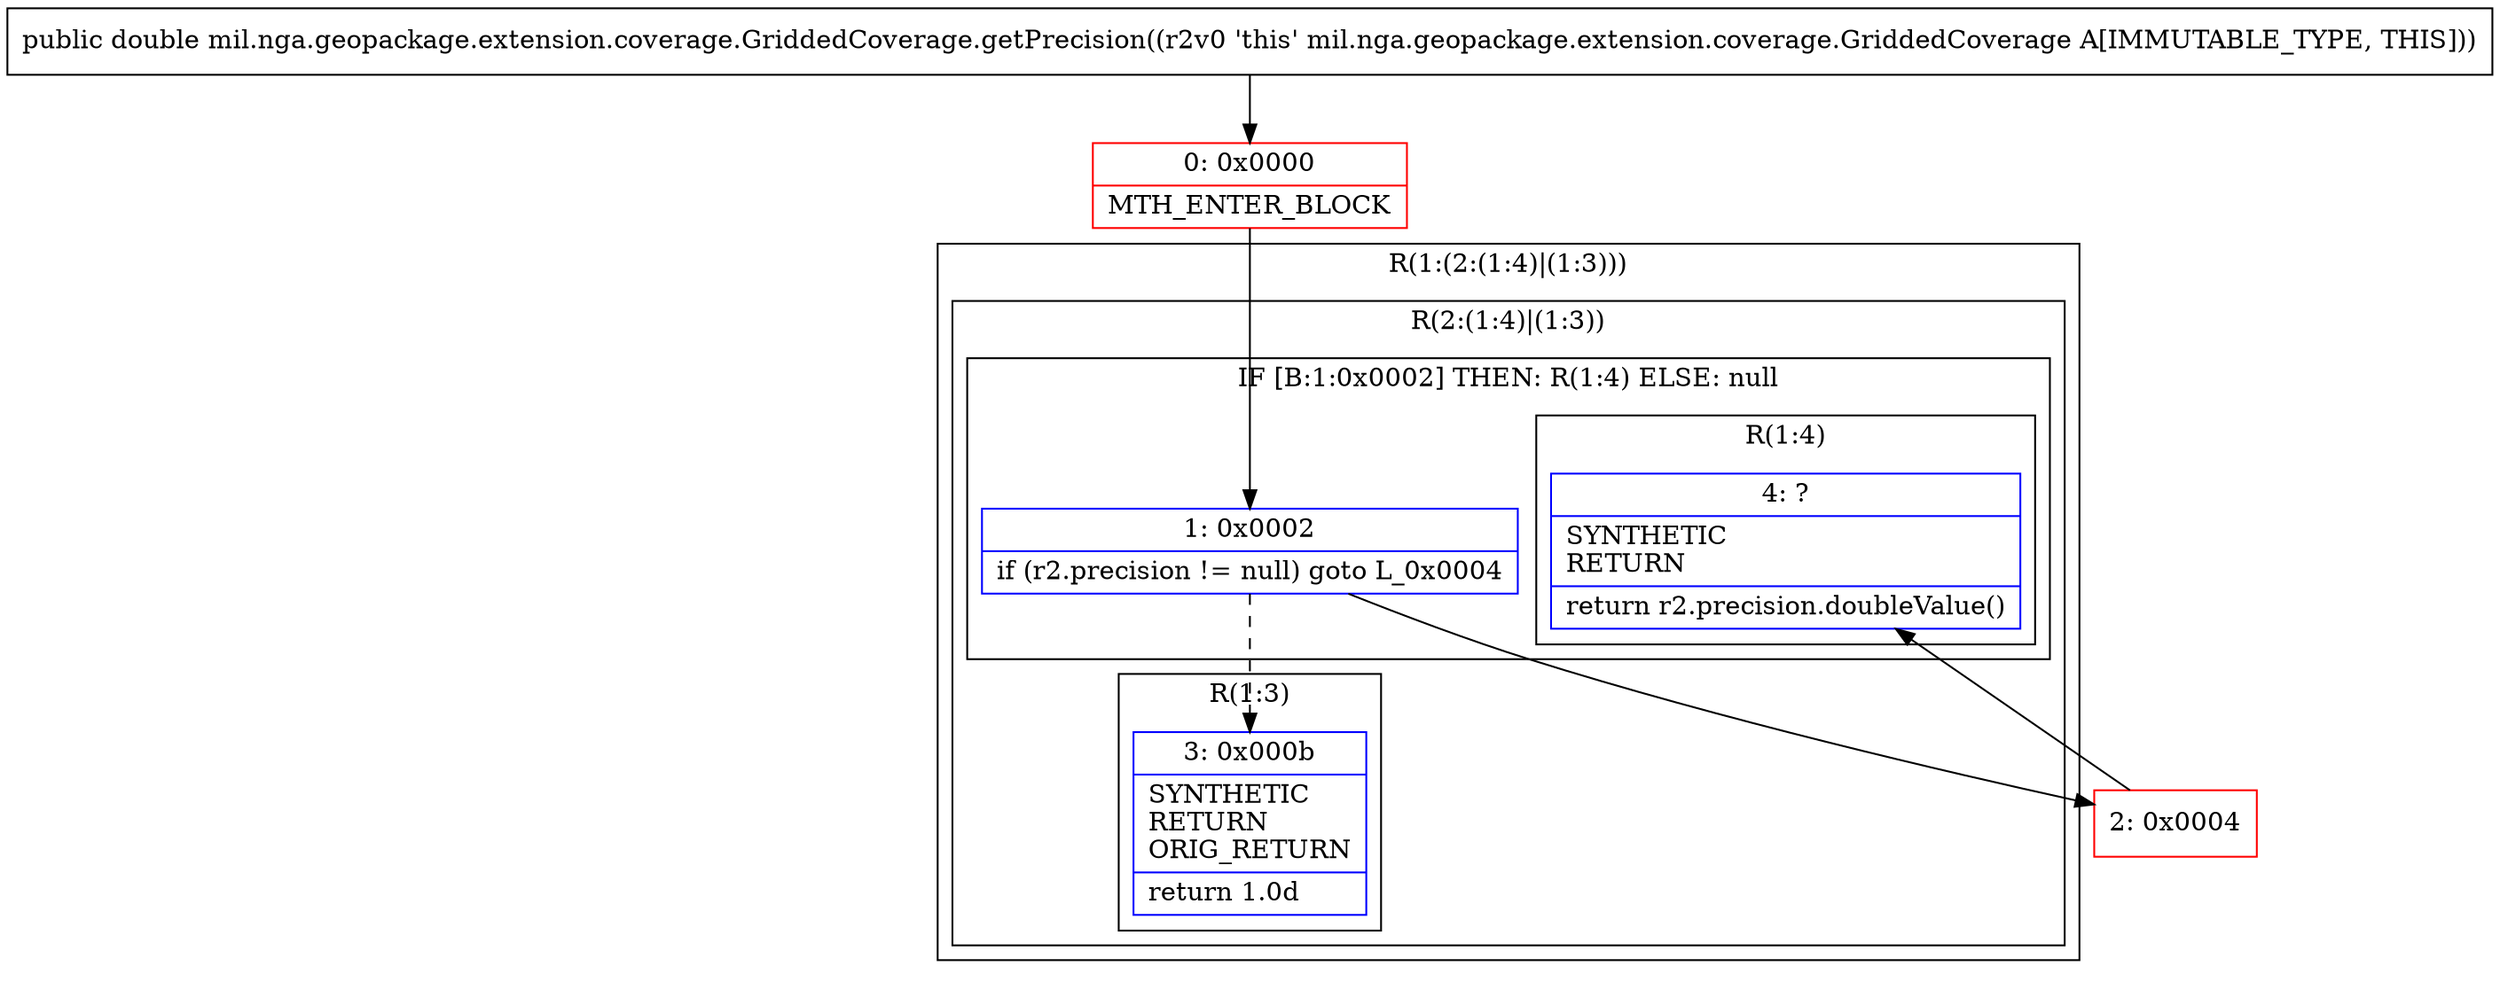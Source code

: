 digraph "CFG formil.nga.geopackage.extension.coverage.GriddedCoverage.getPrecision()D" {
subgraph cluster_Region_481803388 {
label = "R(1:(2:(1:4)|(1:3)))";
node [shape=record,color=blue];
subgraph cluster_Region_1879913033 {
label = "R(2:(1:4)|(1:3))";
node [shape=record,color=blue];
subgraph cluster_IfRegion_896838835 {
label = "IF [B:1:0x0002] THEN: R(1:4) ELSE: null";
node [shape=record,color=blue];
Node_1 [shape=record,label="{1\:\ 0x0002|if (r2.precision != null) goto L_0x0004\l}"];
subgraph cluster_Region_1795404734 {
label = "R(1:4)";
node [shape=record,color=blue];
Node_4 [shape=record,label="{4\:\ ?|SYNTHETIC\lRETURN\l|return r2.precision.doubleValue()\l}"];
}
}
subgraph cluster_Region_1249294078 {
label = "R(1:3)";
node [shape=record,color=blue];
Node_3 [shape=record,label="{3\:\ 0x000b|SYNTHETIC\lRETURN\lORIG_RETURN\l|return 1.0d\l}"];
}
}
}
Node_0 [shape=record,color=red,label="{0\:\ 0x0000|MTH_ENTER_BLOCK\l}"];
Node_2 [shape=record,color=red,label="{2\:\ 0x0004}"];
MethodNode[shape=record,label="{public double mil.nga.geopackage.extension.coverage.GriddedCoverage.getPrecision((r2v0 'this' mil.nga.geopackage.extension.coverage.GriddedCoverage A[IMMUTABLE_TYPE, THIS])) }"];
MethodNode -> Node_0;
Node_1 -> Node_2;
Node_1 -> Node_3[style=dashed];
Node_0 -> Node_1;
Node_2 -> Node_4;
}

